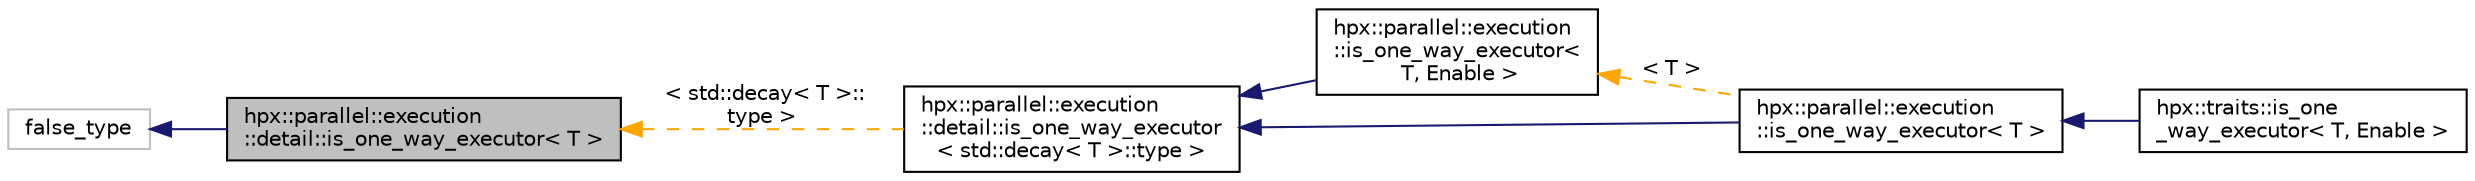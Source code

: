 digraph "hpx::parallel::execution::detail::is_one_way_executor&lt; T &gt;"
{
  edge [fontname="Helvetica",fontsize="10",labelfontname="Helvetica",labelfontsize="10"];
  node [fontname="Helvetica",fontsize="10",shape=record];
  rankdir="LR";
  Node0 [label="hpx::parallel::execution\l::detail::is_one_way_executor\< T \>",height=0.2,width=0.4,color="black", fillcolor="grey75", style="filled", fontcolor="black"];
  Node1 -> Node0 [dir="back",color="midnightblue",fontsize="10",style="solid",fontname="Helvetica"];
  Node1 [label="false_type",height=0.2,width=0.4,color="grey75", fillcolor="white", style="filled"];
  Node0 -> Node2 [dir="back",color="orange",fontsize="10",style="dashed",label=" \< std::decay\< T \>::\ltype \>" ,fontname="Helvetica"];
  Node2 [label="hpx::parallel::execution\l::detail::is_one_way_executor\l\< std::decay\< T \>::type \>",height=0.2,width=0.4,color="black", fillcolor="white", style="filled",URL="$d3/d1a/structhpx_1_1parallel_1_1execution_1_1detail_1_1is__one__way__executor.html"];
  Node2 -> Node3 [dir="back",color="midnightblue",fontsize="10",style="solid",fontname="Helvetica"];
  Node3 [label="hpx::parallel::execution\l::is_one_way_executor\<\l T, Enable \>",height=0.2,width=0.4,color="black", fillcolor="white", style="filled",URL="$d2/d13/structhpx_1_1parallel_1_1execution_1_1is__one__way__executor.html"];
  Node3 -> Node4 [dir="back",color="orange",fontsize="10",style="dashed",label=" \< T \>" ,fontname="Helvetica"];
  Node4 [label="hpx::parallel::execution\l::is_one_way_executor\< T \>",height=0.2,width=0.4,color="black", fillcolor="white", style="filled",URL="$d2/d13/structhpx_1_1parallel_1_1execution_1_1is__one__way__executor.html"];
  Node4 -> Node5 [dir="back",color="midnightblue",fontsize="10",style="solid",fontname="Helvetica"];
  Node5 [label="hpx::traits::is_one\l_way_executor\< T, Enable \>",height=0.2,width=0.4,color="black", fillcolor="white", style="filled",URL="$db/d31/structhpx_1_1traits_1_1is__one__way__executor.html"];
  Node2 -> Node4 [dir="back",color="midnightblue",fontsize="10",style="solid",fontname="Helvetica"];
}
